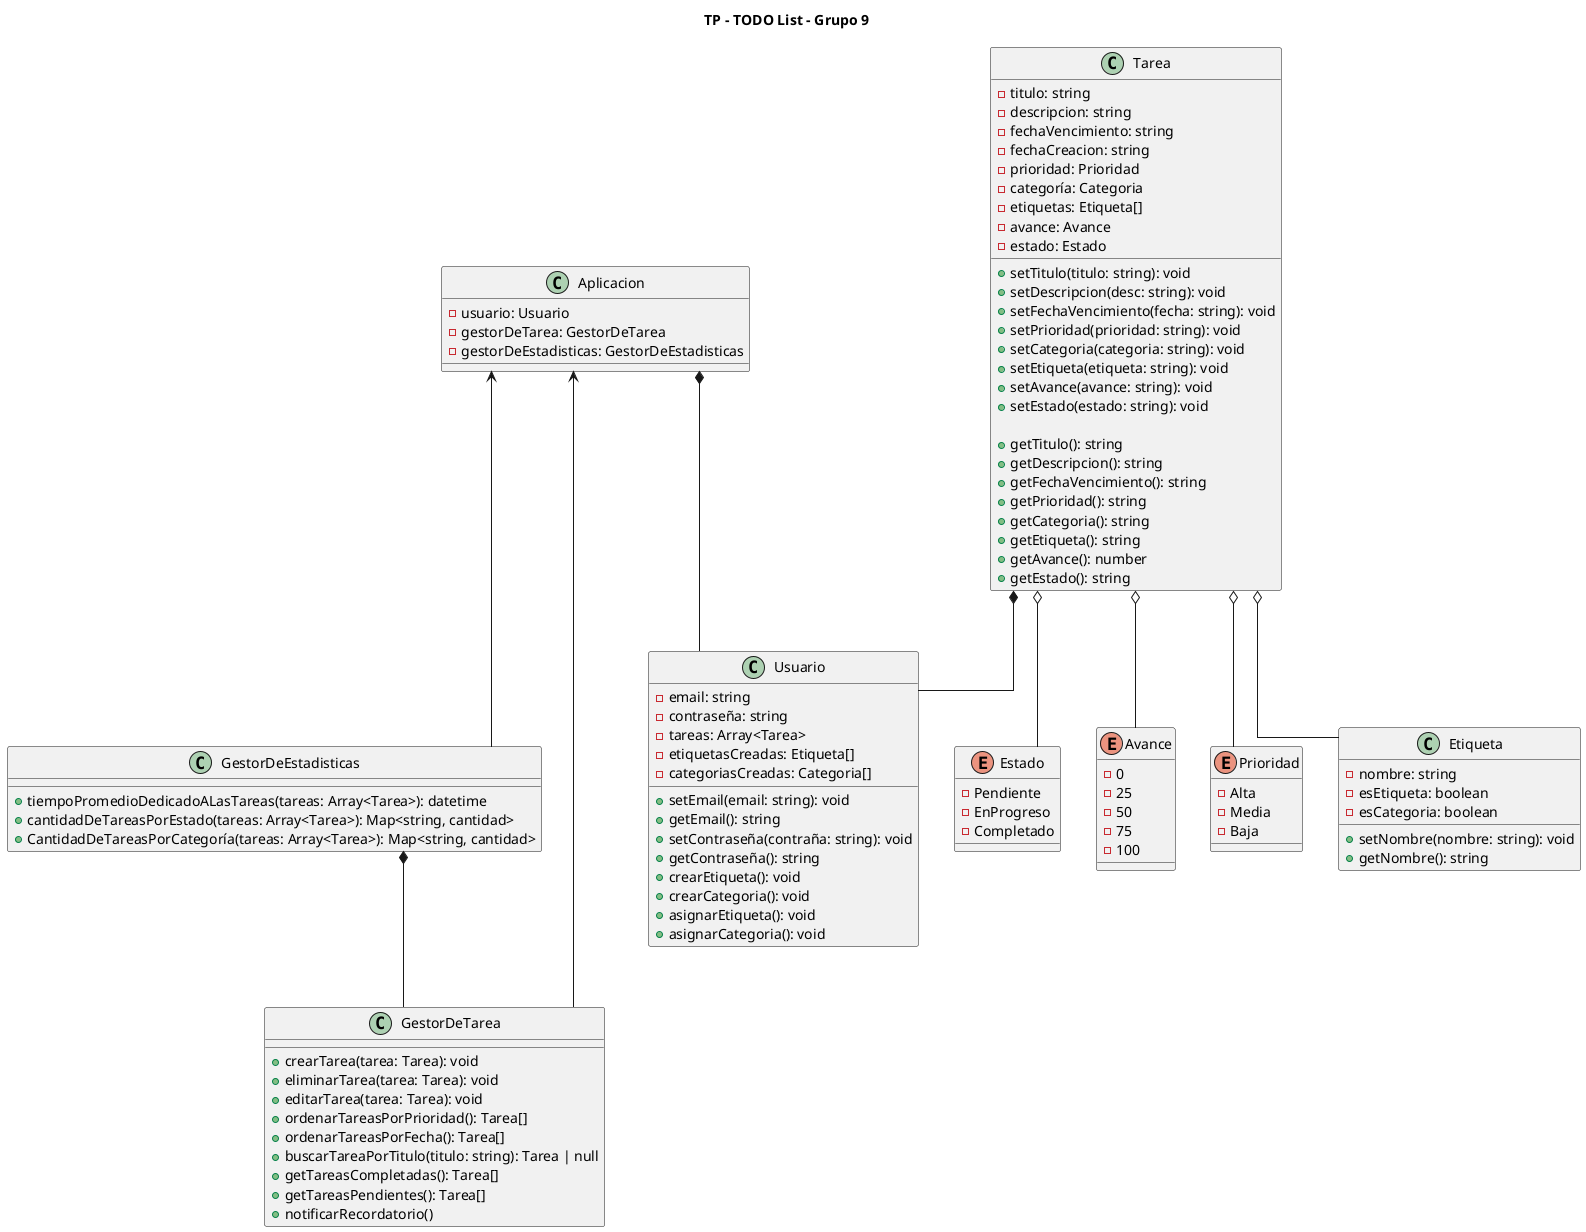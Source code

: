 @startuml ToDoList

title TP - TODO List - Grupo 9
skinparam lineType ortho

class Aplicacion{
    - usuario: Usuario
    - gestorDeTarea: GestorDeTarea
    - gestorDeEstadisticas: GestorDeEstadisticas
}

class GestorDeEstadisticas{
    + tiempoPromedioDedicadoALasTareas(tareas: Array<Tarea>): datetime
    + cantidadDeTareasPorEstado(tareas: Array<Tarea>): Map<string, cantidad>
    + CantidadDeTareasPorCategoría(tareas: Array<Tarea>): Map<string, cantidad>
}

class Usuario{
    - email: string
    - contraseña: string
    - tareas: Array<Tarea>
    - etiquetasCreadas: Etiqueta[]
    - categoriasCreadas: Categoria[]

    + setEmail(email: string): void
    + getEmail(): string
    + setContraseña(contraña: string): void
    + getContraseña(): string
    + crearEtiqueta(): void
    + crearCategoria(): void
    + asignarEtiqueta(): void
    + asignarCategoria(): void
}

class Tarea{
    - titulo: string
    - descripcion: string
    - fechaVencimiento: string
    - fechaCreacion: string
    - prioridad: Prioridad
    - categoría: Categoria
    - etiquetas: Etiqueta[]
    - avance: Avance
    - estado: Estado

    + setTitulo(titulo: string): void
    + setDescripcion(desc: string): void
    + setFechaVencimiento(fecha: string): void
    + setPrioridad(prioridad: string): void
    + setCategoria(categoria: string): void
    + setEtiqueta(etiqueta: string): void
    + setAvance(avance: string): void
    + setEstado(estado: string): void

    + getTitulo(): string
    + getDescripcion(): string
    + getFechaVencimiento(): string
    + getPrioridad(): string
    + getCategoria(): string
    + getEtiqueta(): string
    + getAvance(): number
    + getEstado(): string
}

ENUM Estado{
    - Pendiente
    - EnProgreso
    - Completado
}

ENUM Avance{
    - 0
    - 25
    - 50
    - 75
    - 100
}

ENUM Prioridad{
    - Alta
    - Media
    - Baja
}

class Etiqueta{
    - nombre: string
    - esEtiqueta: boolean
    - esCategoria: boolean

    + setNombre(nombre: string): void
    + getNombre(): string
}

class GestorDeTarea{
    + crearTarea(tarea: Tarea): void
    + eliminarTarea(tarea: Tarea): void
    + editarTarea(tarea: Tarea): void
    + ordenarTareasPorPrioridad(): Tarea[]
    + ordenarTareasPorFecha(): Tarea[]
    + buscarTareaPorTitulo(titulo: string): Tarea | null
    + getTareasCompletadas(): Tarea[]
    + getTareasPendientes(): Tarea[]
    + notificarRecordatorio()
}

Aplicacion *-- Usuario
Aplicacion <-- GestorDeTarea
Aplicacion <-- GestorDeEstadisticas
GestorDeEstadisticas *-- GestorDeTarea
Tarea *-- Usuario
Tarea o-- Etiqueta
Tarea o-- Prioridad
Tarea o-- Estado
Tarea o-- Avance

@enduml